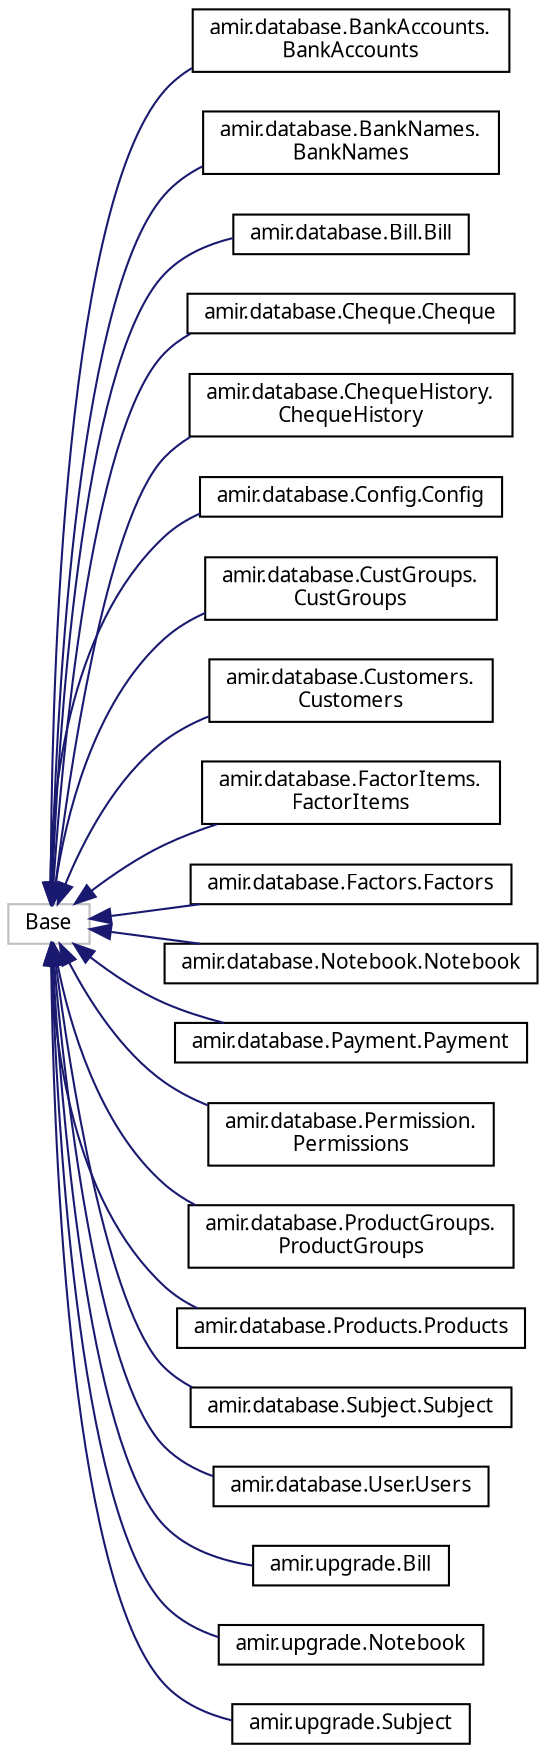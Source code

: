digraph "Graphical Class Hierarchy"
{
 // LATEX_PDF_SIZE
  edge [fontname="FreeSans.ttf",fontsize="10",labelfontname="FreeSans.ttf",labelfontsize="10"];
  node [fontname="FreeSans.ttf",fontsize="10",shape=record];
  rankdir="LR";
  Node33 [label="Base",height=0.2,width=0.4,color="grey75", fillcolor="white", style="filled",tooltip=" "];
  Node33 -> Node0 [dir="back",color="midnightblue",fontsize="10",style="solid",fontname="FreeSans.ttf"];
  Node0 [label="amir.database.BankAccounts.\lBankAccounts",height=0.2,width=0.4,color="black", fillcolor="white", style="filled",URL="$classamir_1_1database_1_1_bank_accounts_1_1_bank_accounts.html",tooltip=" "];
  Node33 -> Node35 [dir="back",color="midnightblue",fontsize="10",style="solid",fontname="FreeSans.ttf"];
  Node35 [label="amir.database.BankNames.\lBankNames",height=0.2,width=0.4,color="black", fillcolor="white", style="filled",URL="$classamir_1_1database_1_1_bank_names_1_1_bank_names.html",tooltip=" "];
  Node33 -> Node36 [dir="back",color="midnightblue",fontsize="10",style="solid",fontname="FreeSans.ttf"];
  Node36 [label="amir.database.Bill.Bill",height=0.2,width=0.4,color="black", fillcolor="white", style="filled",URL="$classamir_1_1database_1_1_bill_1_1_bill.html",tooltip=" "];
  Node33 -> Node37 [dir="back",color="midnightblue",fontsize="10",style="solid",fontname="FreeSans.ttf"];
  Node37 [label="amir.database.Cheque.Cheque",height=0.2,width=0.4,color="black", fillcolor="white", style="filled",URL="$classamir_1_1database_1_1_cheque_1_1_cheque.html",tooltip=" "];
  Node33 -> Node38 [dir="back",color="midnightblue",fontsize="10",style="solid",fontname="FreeSans.ttf"];
  Node38 [label="amir.database.ChequeHistory.\lChequeHistory",height=0.2,width=0.4,color="black", fillcolor="white", style="filled",URL="$classamir_1_1database_1_1_cheque_history_1_1_cheque_history.html",tooltip=" "];
  Node33 -> Node39 [dir="back",color="midnightblue",fontsize="10",style="solid",fontname="FreeSans.ttf"];
  Node39 [label="amir.database.Config.Config",height=0.2,width=0.4,color="black", fillcolor="white", style="filled",URL="$classamir_1_1database_1_1_config_1_1_config.html",tooltip=" "];
  Node33 -> Node40 [dir="back",color="midnightblue",fontsize="10",style="solid",fontname="FreeSans.ttf"];
  Node40 [label="amir.database.CustGroups.\lCustGroups",height=0.2,width=0.4,color="black", fillcolor="white", style="filled",URL="$classamir_1_1database_1_1_cust_groups_1_1_cust_groups.html",tooltip=" "];
  Node33 -> Node41 [dir="back",color="midnightblue",fontsize="10",style="solid",fontname="FreeSans.ttf"];
  Node41 [label="amir.database.Customers.\lCustomers",height=0.2,width=0.4,color="black", fillcolor="white", style="filled",URL="$classamir_1_1database_1_1_customers_1_1_customers.html",tooltip=" "];
  Node33 -> Node42 [dir="back",color="midnightblue",fontsize="10",style="solid",fontname="FreeSans.ttf"];
  Node42 [label="amir.database.FactorItems.\lFactorItems",height=0.2,width=0.4,color="black", fillcolor="white", style="filled",URL="$classamir_1_1database_1_1_factor_items_1_1_factor_items.html",tooltip=" "];
  Node33 -> Node43 [dir="back",color="midnightblue",fontsize="10",style="solid",fontname="FreeSans.ttf"];
  Node43 [label="amir.database.Factors.Factors",height=0.2,width=0.4,color="black", fillcolor="white", style="filled",URL="$classamir_1_1database_1_1_factors_1_1_factors.html",tooltip=" "];
  Node33 -> Node44 [dir="back",color="midnightblue",fontsize="10",style="solid",fontname="FreeSans.ttf"];
  Node44 [label="amir.database.Notebook.Notebook",height=0.2,width=0.4,color="black", fillcolor="white", style="filled",URL="$classamir_1_1database_1_1_notebook_1_1_notebook.html",tooltip=" "];
  Node33 -> Node45 [dir="back",color="midnightblue",fontsize="10",style="solid",fontname="FreeSans.ttf"];
  Node45 [label="amir.database.Payment.Payment",height=0.2,width=0.4,color="black", fillcolor="white", style="filled",URL="$classamir_1_1database_1_1_payment_1_1_payment.html",tooltip="Version 0.2 tables."];
  Node33 -> Node46 [dir="back",color="midnightblue",fontsize="10",style="solid",fontname="FreeSans.ttf"];
  Node46 [label="amir.database.Permission.\lPermissions",height=0.2,width=0.4,color="black", fillcolor="white", style="filled",URL="$classamir_1_1database_1_1_permission_1_1_permissions.html",tooltip=" "];
  Node33 -> Node47 [dir="back",color="midnightblue",fontsize="10",style="solid",fontname="FreeSans.ttf"];
  Node47 [label="amir.database.ProductGroups.\lProductGroups",height=0.2,width=0.4,color="black", fillcolor="white", style="filled",URL="$classamir_1_1database_1_1_product_groups_1_1_product_groups.html",tooltip=" "];
  Node33 -> Node48 [dir="back",color="midnightblue",fontsize="10",style="solid",fontname="FreeSans.ttf"];
  Node48 [label="amir.database.Products.Products",height=0.2,width=0.4,color="black", fillcolor="white", style="filled",URL="$classamir_1_1database_1_1_products_1_1_products.html",tooltip=" "];
  Node33 -> Node49 [dir="back",color="midnightblue",fontsize="10",style="solid",fontname="FreeSans.ttf"];
  Node49 [label="amir.database.Subject.Subject",height=0.2,width=0.4,color="black", fillcolor="white", style="filled",URL="$classamir_1_1database_1_1_subject_1_1_subject.html",tooltip=" "];
  Node33 -> Node50 [dir="back",color="midnightblue",fontsize="10",style="solid",fontname="FreeSans.ttf"];
  Node50 [label="amir.database.User.Users",height=0.2,width=0.4,color="black", fillcolor="white", style="filled",URL="$classamir_1_1database_1_1_user_1_1_users.html",tooltip=" "];
  Node33 -> Node51 [dir="back",color="midnightblue",fontsize="10",style="solid",fontname="FreeSans.ttf"];
  Node51 [label="amir.upgrade.Bill",height=0.2,width=0.4,color="black", fillcolor="white", style="filled",URL="$classamir_1_1upgrade_1_1_bill.html",tooltip=" "];
  Node33 -> Node52 [dir="back",color="midnightblue",fontsize="10",style="solid",fontname="FreeSans.ttf"];
  Node52 [label="amir.upgrade.Notebook",height=0.2,width=0.4,color="black", fillcolor="white", style="filled",URL="$classamir_1_1upgrade_1_1_notebook.html",tooltip=" "];
  Node33 -> Node53 [dir="back",color="midnightblue",fontsize="10",style="solid",fontname="FreeSans.ttf"];
  Node53 [label="amir.upgrade.Subject",height=0.2,width=0.4,color="black", fillcolor="white", style="filled",URL="$classamir_1_1upgrade_1_1_subject.html",tooltip=" "];
}
